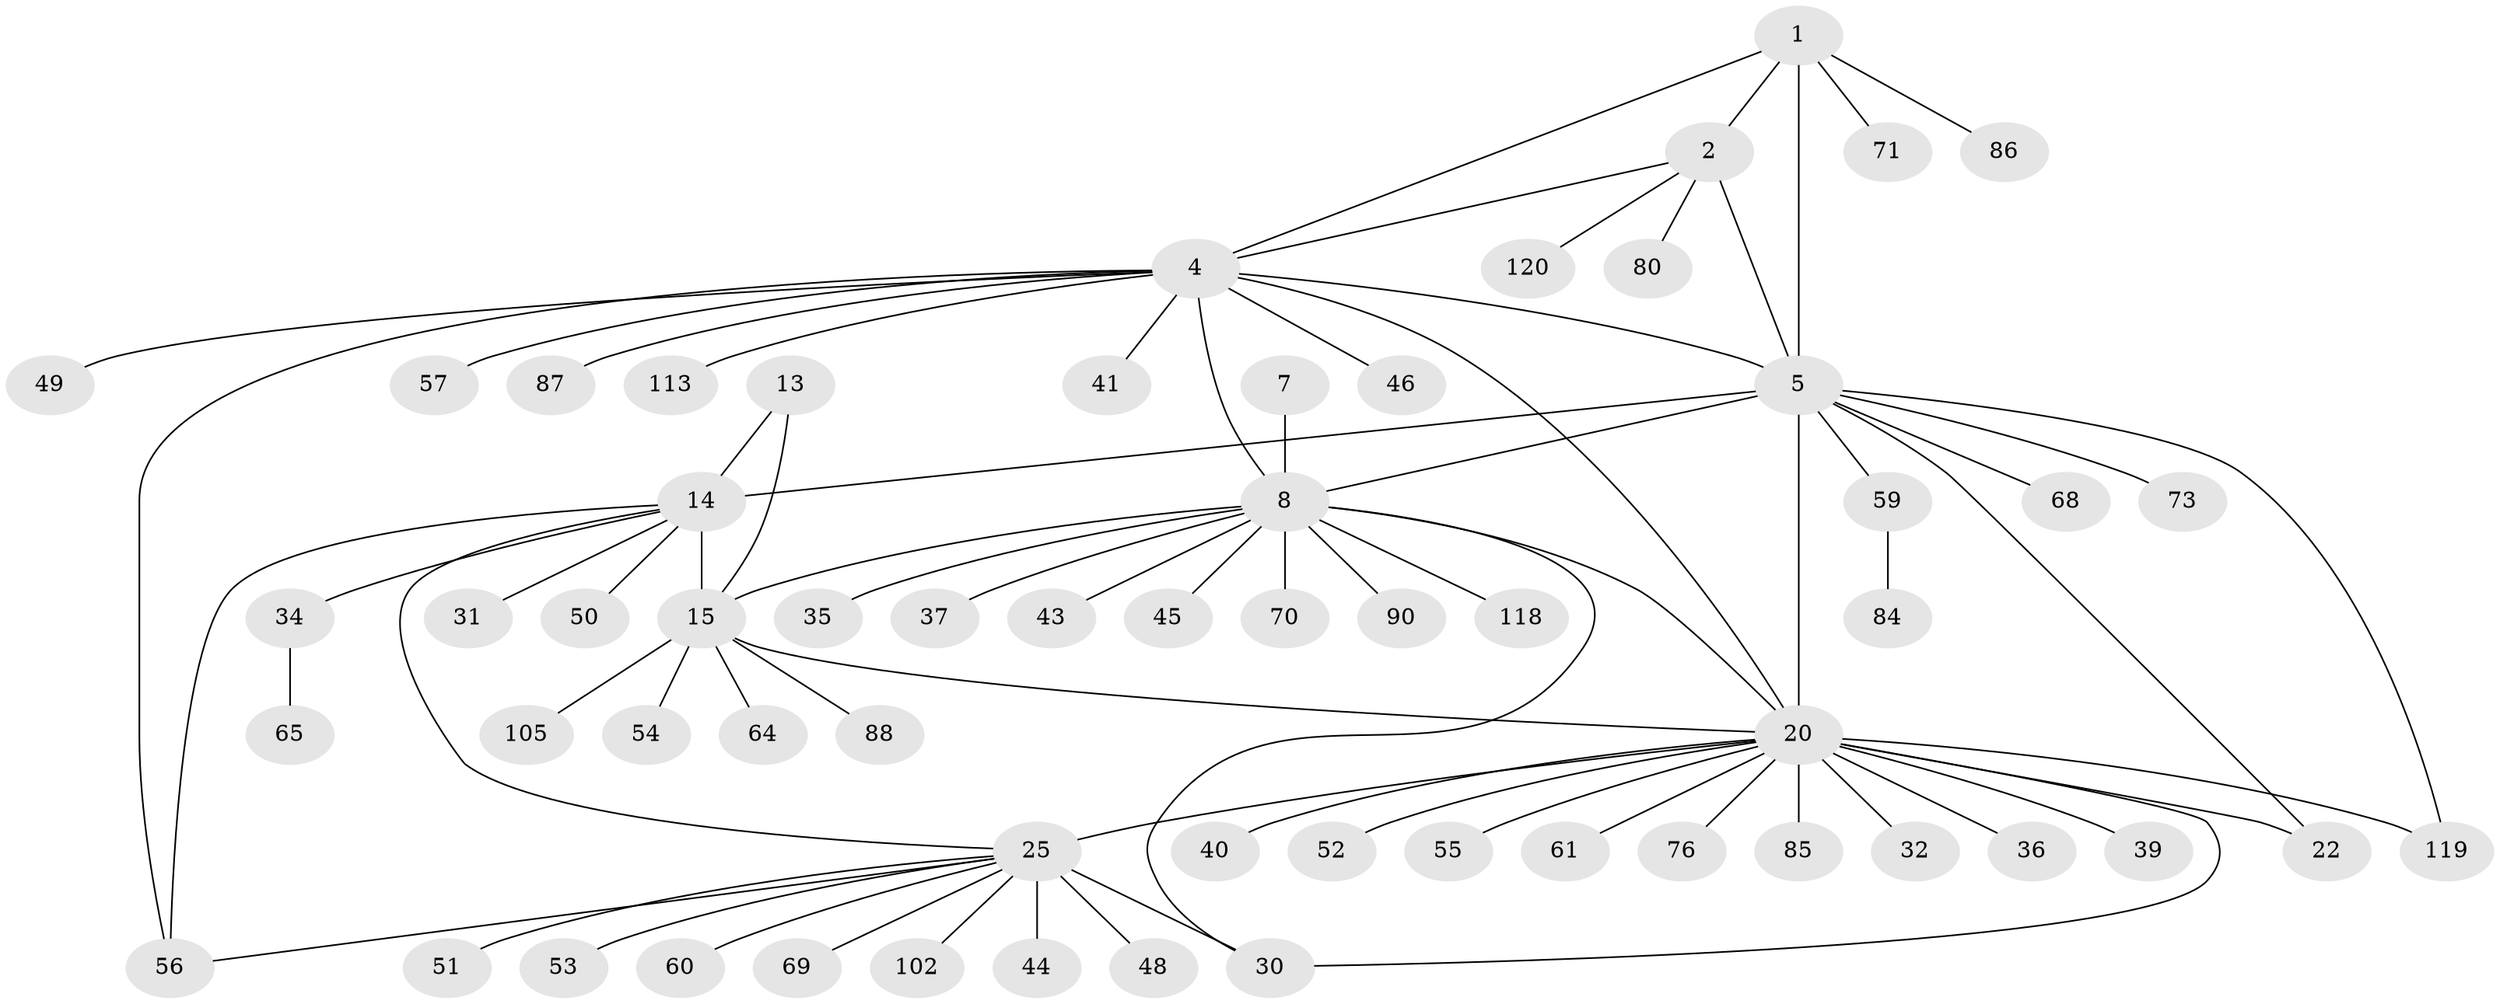// original degree distribution, {5: 0.03333333333333333, 7: 0.058333333333333334, 12: 0.025, 10: 0.041666666666666664, 8: 0.05, 6: 0.016666666666666666, 9: 0.03333333333333333, 13: 0.008333333333333333, 1: 0.6166666666666667, 2: 0.11666666666666667}
// Generated by graph-tools (version 1.1) at 2025/15/03/09/25 04:15:44]
// undirected, 60 vertices, 75 edges
graph export_dot {
graph [start="1"]
  node [color=gray90,style=filled];
  1 [super="+3"];
  2;
  4 [super="+33"];
  5 [super="+47+6"];
  7 [super="+63+109+81"];
  8 [super="+9+10+42+12"];
  13 [super="+111+116"];
  14 [super="+17+38+67+100+75+18"];
  15 [super="+16+99"];
  20 [super="+24+79+103+106+21"];
  22 [super="+114+66"];
  25 [super="+29+26+117+108+83+98"];
  30 [super="+77+58"];
  31;
  32 [super="+92"];
  34;
  35;
  36;
  37;
  39;
  40 [super="+101"];
  41;
  43;
  44;
  45 [super="+74"];
  46;
  48;
  49;
  50;
  51;
  52;
  53;
  54;
  55;
  56 [super="+95+110"];
  57;
  59;
  60;
  61;
  64;
  65;
  68;
  69;
  70;
  71;
  73;
  76;
  80;
  84;
  85;
  86;
  87 [super="+96"];
  88;
  90;
  102;
  105;
  113;
  118;
  119;
  120;
  1 -- 2 [weight=2];
  1 -- 4 [weight=2];
  1 -- 5 [weight=4];
  1 -- 86;
  1 -- 71;
  2 -- 4;
  2 -- 5 [weight=2];
  2 -- 80;
  2 -- 120;
  4 -- 5 [weight=2];
  4 -- 41;
  4 -- 46;
  4 -- 49;
  4 -- 57;
  4 -- 87;
  4 -- 113;
  4 -- 8;
  4 -- 56 [weight=2];
  4 -- 20;
  5 -- 59;
  5 -- 73;
  5 -- 119;
  5 -- 8;
  5 -- 68;
  5 -- 14;
  5 -- 20 [weight=5];
  5 -- 22;
  7 -- 8 [weight=5];
  8 -- 35;
  8 -- 37;
  8 -- 70;
  8 -- 20;
  8 -- 118;
  8 -- 90;
  8 -- 43;
  8 -- 45;
  8 -- 15;
  8 -- 30;
  13 -- 14 [weight=3];
  13 -- 15 [weight=2];
  14 -- 15 [weight=6];
  14 -- 31;
  14 -- 34;
  14 -- 50;
  14 -- 56;
  14 -- 25;
  15 -- 54;
  15 -- 64;
  15 -- 88;
  15 -- 105;
  15 -- 20;
  20 -- 22 [weight=4];
  20 -- 36;
  20 -- 39;
  20 -- 40;
  20 -- 32;
  20 -- 76;
  20 -- 52;
  20 -- 85;
  20 -- 25 [weight=4];
  20 -- 61;
  20 -- 30;
  20 -- 119;
  20 -- 55;
  25 -- 30 [weight=4];
  25 -- 44;
  25 -- 69;
  25 -- 102;
  25 -- 51;
  25 -- 53;
  25 -- 60;
  25 -- 48;
  25 -- 56;
  34 -- 65;
  59 -- 84;
}
